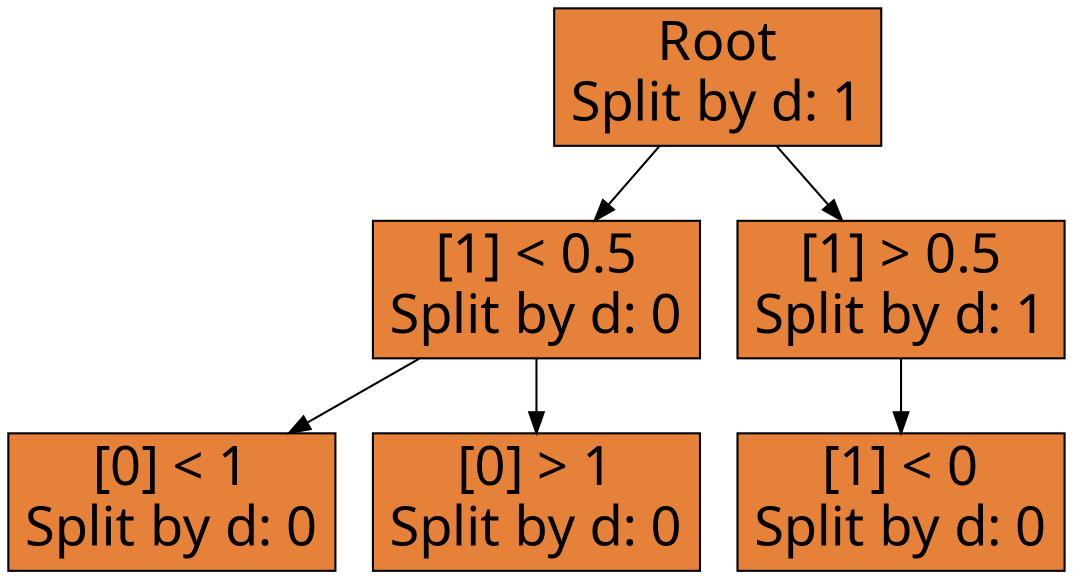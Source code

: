 digraph Tree {
node [shape=box, style="filled", color="black", fontname="Microsoft YaHei", fontsize=26];
edge [fontname="Microsoft YaHei", fontsize=26];
0 [label="Root\nSplit by d: 1", fillcolor="#e58139"];
0 -> 1;1 [label="[1] < 0.5\nSplit by d: 0", fillcolor="#e58139"];
1 -> 2;2 [label="[0] < 1\nSplit by d: 0", fillcolor="#e58139"];
1 -> 3;3 [label="[0] > 1\nSplit by d: 0", fillcolor="#e58139"];
0 -> 4;4 [label="[1] > 0.5\nSplit by d: 1", fillcolor="#e58139"];
4 -> 5;5 [label="[1] < 0\nSplit by d: 0", fillcolor="#e58139"];
}